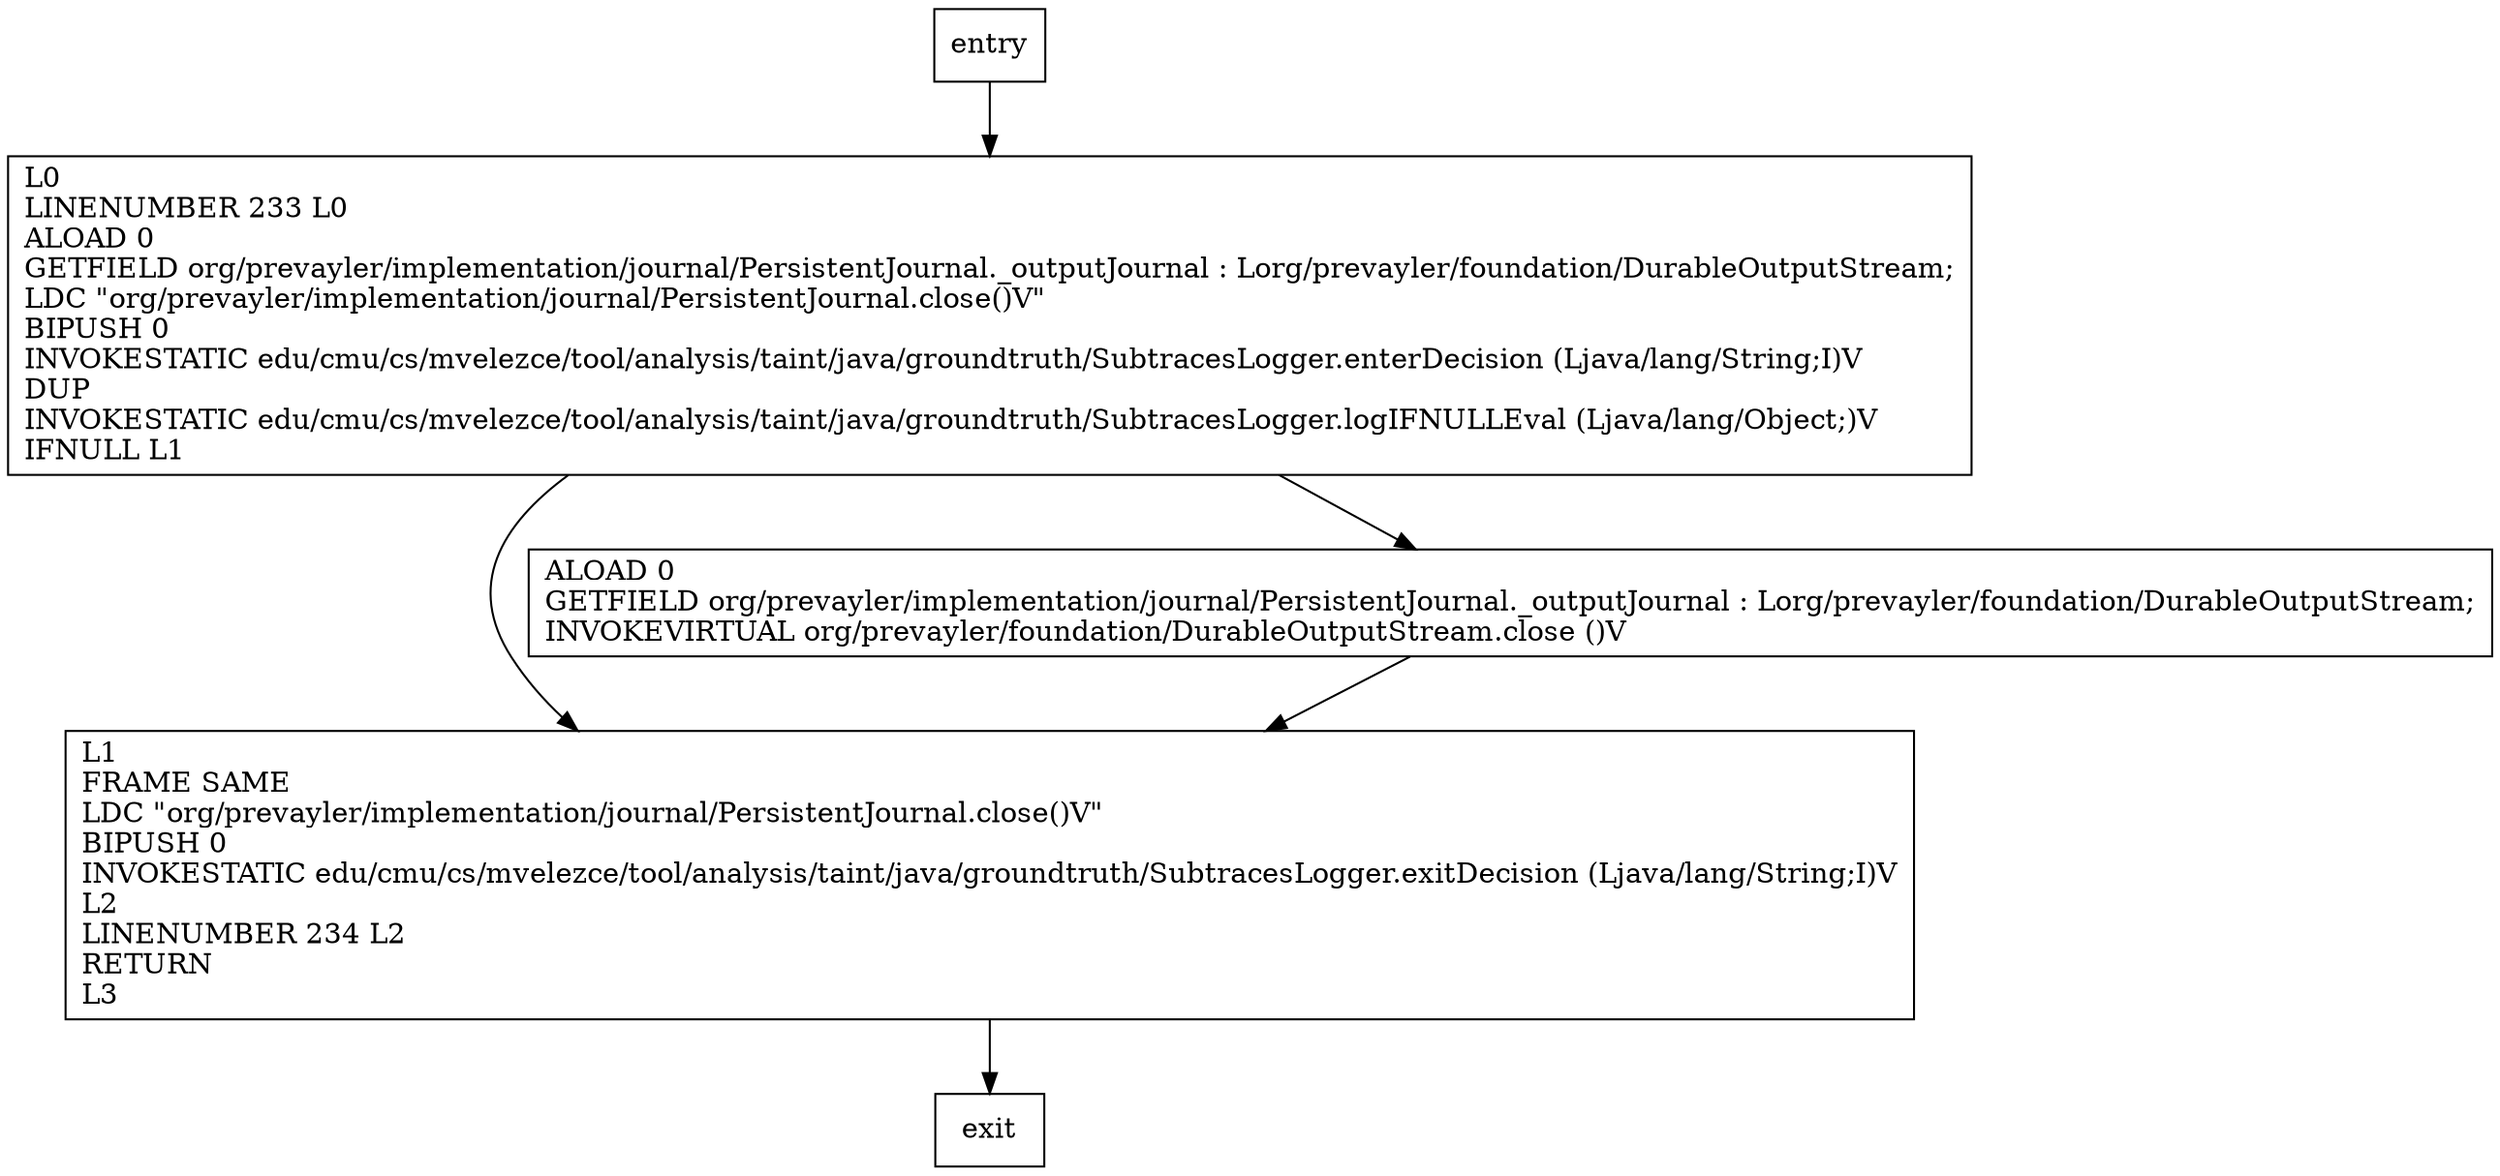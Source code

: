 digraph close {
node [shape=record];
2065923116 [label="L0\lLINENUMBER 233 L0\lALOAD 0\lGETFIELD org/prevayler/implementation/journal/PersistentJournal._outputJournal : Lorg/prevayler/foundation/DurableOutputStream;\lLDC \"org/prevayler/implementation/journal/PersistentJournal.close()V\"\lBIPUSH 0\lINVOKESTATIC edu/cmu/cs/mvelezce/tool/analysis/taint/java/groundtruth/SubtracesLogger.enterDecision (Ljava/lang/String;I)V\lDUP\lINVOKESTATIC edu/cmu/cs/mvelezce/tool/analysis/taint/java/groundtruth/SubtracesLogger.logIFNULLEval (Ljava/lang/Object;)V\lIFNULL L1\l"];
988138425 [label="L1\lFRAME SAME\lLDC \"org/prevayler/implementation/journal/PersistentJournal.close()V\"\lBIPUSH 0\lINVOKESTATIC edu/cmu/cs/mvelezce/tool/analysis/taint/java/groundtruth/SubtracesLogger.exitDecision (Ljava/lang/String;I)V\lL2\lLINENUMBER 234 L2\lRETURN\lL3\l"];
1612228258 [label="ALOAD 0\lGETFIELD org/prevayler/implementation/journal/PersistentJournal._outputJournal : Lorg/prevayler/foundation/DurableOutputStream;\lINVOKEVIRTUAL org/prevayler/foundation/DurableOutputStream.close ()V\l"];
entry;
exit;
entry -> 2065923116;
2065923116 -> 988138425;
2065923116 -> 1612228258;
988138425 -> exit;
1612228258 -> 988138425;
}
